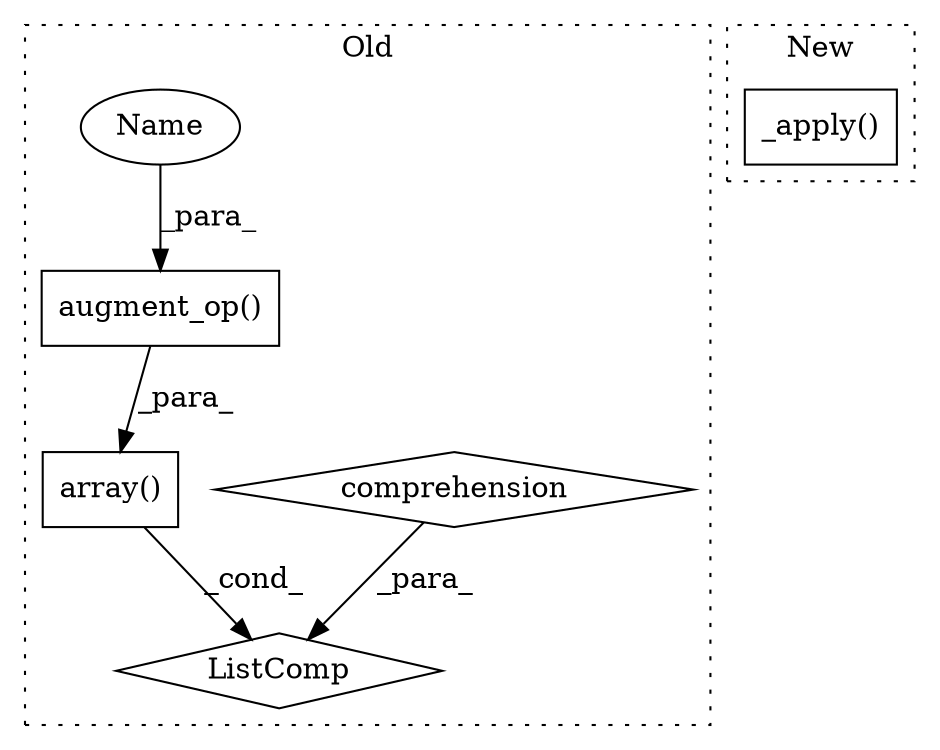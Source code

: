 digraph G {
subgraph cluster0 {
1 [label="augment_op()" a="75" s="1101,1119" l="16,1" shape="box"];
3 [label="comprehension" a="45" s="1122" l="3" shape="diamond"];
4 [label="array()" a="75" s="1092,1120" l="9,1" shape="box"];
5 [label="ListComp" a="106" s="1091" l="50" shape="diamond"];
6 [label="Name" a="87" s="1117" l="2" shape="ellipse"];
label = "Old";
style="dotted";
}
subgraph cluster1 {
2 [label="_apply()" a="75" s="2321,2340" l="12,1" shape="box"];
label = "New";
style="dotted";
}
1 -> 4 [label="_para_"];
3 -> 5 [label="_para_"];
4 -> 5 [label="_cond_"];
6 -> 1 [label="_para_"];
}
